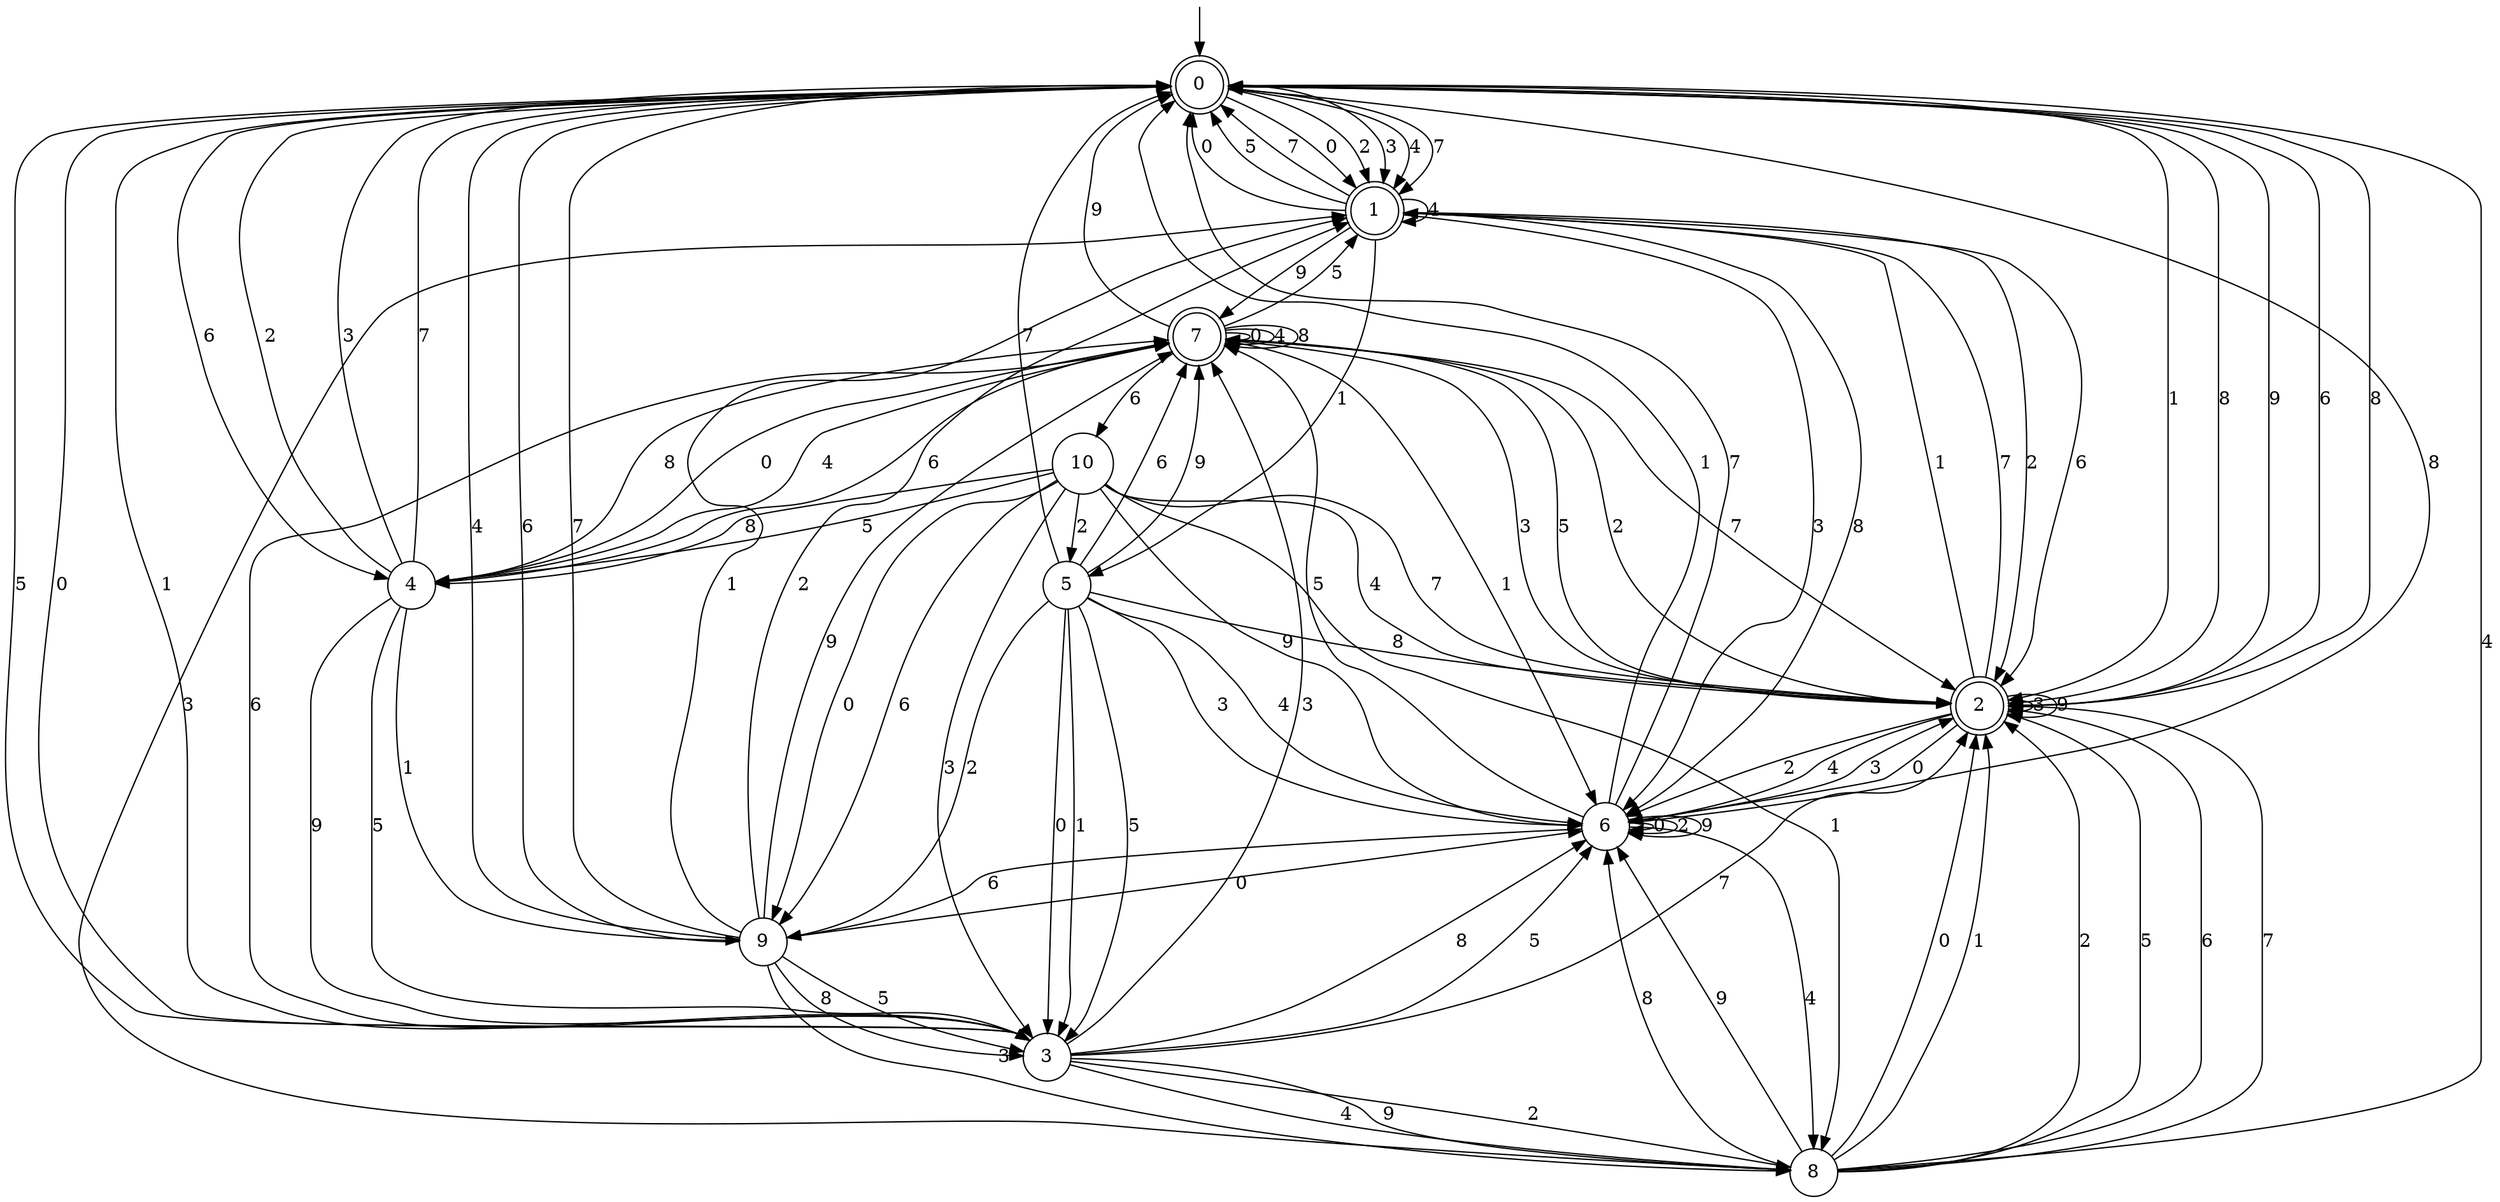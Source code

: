 digraph g {

	s0 [shape="doublecircle" label="0"];
	s1 [shape="doublecircle" label="1"];
	s2 [shape="doublecircle" label="2"];
	s3 [shape="circle" label="3"];
	s4 [shape="circle" label="4"];
	s5 [shape="circle" label="5"];
	s6 [shape="circle" label="6"];
	s7 [shape="doublecircle" label="7"];
	s8 [shape="circle" label="8"];
	s9 [shape="circle" label="9"];
	s10 [shape="circle" label="10"];
	s0 -> s1 [label="0"];
	s0 -> s2 [label="1"];
	s0 -> s1 [label="2"];
	s0 -> s1 [label="3"];
	s0 -> s1 [label="4"];
	s0 -> s3 [label="5"];
	s0 -> s4 [label="6"];
	s0 -> s1 [label="7"];
	s0 -> s2 [label="8"];
	s0 -> s2 [label="9"];
	s1 -> s0 [label="0"];
	s1 -> s5 [label="1"];
	s1 -> s2 [label="2"];
	s1 -> s6 [label="3"];
	s1 -> s1 [label="4"];
	s1 -> s0 [label="5"];
	s1 -> s2 [label="6"];
	s1 -> s0 [label="7"];
	s1 -> s6 [label="8"];
	s1 -> s7 [label="9"];
	s2 -> s6 [label="0"];
	s2 -> s1 [label="1"];
	s2 -> s6 [label="2"];
	s2 -> s2 [label="3"];
	s2 -> s6 [label="4"];
	s2 -> s7 [label="5"];
	s2 -> s0 [label="6"];
	s2 -> s1 [label="7"];
	s2 -> s0 [label="8"];
	s2 -> s2 [label="9"];
	s3 -> s0 [label="0"];
	s3 -> s0 [label="1"];
	s3 -> s8 [label="2"];
	s3 -> s7 [label="3"];
	s3 -> s8 [label="4"];
	s3 -> s6 [label="5"];
	s3 -> s7 [label="6"];
	s3 -> s2 [label="7"];
	s3 -> s6 [label="8"];
	s3 -> s8 [label="9"];
	s4 -> s7 [label="0"];
	s4 -> s9 [label="1"];
	s4 -> s0 [label="2"];
	s4 -> s0 [label="3"];
	s4 -> s7 [label="4"];
	s4 -> s3 [label="5"];
	s4 -> s7 [label="6"];
	s4 -> s0 [label="7"];
	s4 -> s7 [label="8"];
	s4 -> s3 [label="9"];
	s5 -> s3 [label="0"];
	s5 -> s3 [label="1"];
	s5 -> s9 [label="2"];
	s5 -> s6 [label="3"];
	s5 -> s6 [label="4"];
	s5 -> s3 [label="5"];
	s5 -> s7 [label="6"];
	s5 -> s0 [label="7"];
	s5 -> s2 [label="8"];
	s5 -> s7 [label="9"];
	s6 -> s6 [label="0"];
	s6 -> s0 [label="1"];
	s6 -> s6 [label="2"];
	s6 -> s2 [label="3"];
	s6 -> s8 [label="4"];
	s6 -> s7 [label="5"];
	s6 -> s9 [label="6"];
	s6 -> s0 [label="7"];
	s6 -> s0 [label="8"];
	s6 -> s6 [label="9"];
	s7 -> s7 [label="0"];
	s7 -> s6 [label="1"];
	s7 -> s2 [label="2"];
	s7 -> s2 [label="3"];
	s7 -> s7 [label="4"];
	s7 -> s1 [label="5"];
	s7 -> s10 [label="6"];
	s7 -> s2 [label="7"];
	s7 -> s7 [label="8"];
	s7 -> s0 [label="9"];
	s8 -> s2 [label="0"];
	s8 -> s2 [label="1"];
	s8 -> s2 [label="2"];
	s8 -> s1 [label="3"];
	s8 -> s0 [label="4"];
	s8 -> s2 [label="5"];
	s8 -> s2 [label="6"];
	s8 -> s2 [label="7"];
	s8 -> s6 [label="8"];
	s8 -> s6 [label="9"];
	s9 -> s6 [label="0"];
	s9 -> s1 [label="1"];
	s9 -> s1 [label="2"];
	s9 -> s8 [label="3"];
	s9 -> s0 [label="4"];
	s9 -> s3 [label="5"];
	s9 -> s0 [label="6"];
	s9 -> s0 [label="7"];
	s9 -> s3 [label="8"];
	s9 -> s7 [label="9"];
	s10 -> s9 [label="0"];
	s10 -> s8 [label="1"];
	s10 -> s5 [label="2"];
	s10 -> s3 [label="3"];
	s10 -> s2 [label="4"];
	s10 -> s4 [label="5"];
	s10 -> s9 [label="6"];
	s10 -> s2 [label="7"];
	s10 -> s4 [label="8"];
	s10 -> s6 [label="9"];

__start0 [label="" shape="none" width="0" height="0"];
__start0 -> s0;

}
